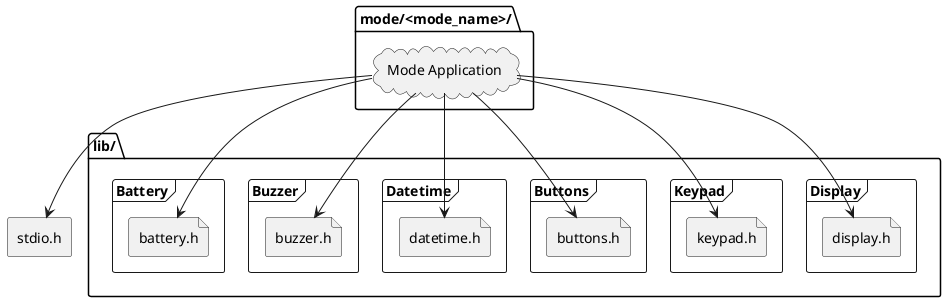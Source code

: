 @startuml library-components
skinparam componentStyle rectangle

' This is the main application.
folder "mode/<mode_name>/" {
    cloud "Mode Application" as powerpic
}


' These are the HAL components.
' They interact with the drivers to provide functionality to "Modes".
folder "lib/" {
    frame "Display" {
        file display.h
    }

    frame "Keypad" {
        file keypad.h
    }

    frame "Buttons" {
        file buttons.h
    }

    frame "Datetime" {
        file datetime.h
    }

    frame "Buzzer" {
        file buzzer.h
    }

    frame "Battery" {
        file battery.h
    }
}

component stdio.h

' Relationships between the main application and the HAL.
powerpic--> display.h
powerpic --> keypad.h
powerpic --> buttons.h
powerpic --> buzzer.h
powerpic --> battery.h
powerpic --> datetime.h
powerpic --> stdio.h
@enduml

@startuml library-drivers
skinparam componentStyle rectangle

' These are the HAL components.
' They interact with the drivers to provide functionality to "Modes".
folder "lib/" {
    frame "Display" {
        file display.h
        file display.c
        display.h <..> display.c
    }

    frame "Keypad" {
        file keypad.h
        file keypad.c
        keypad.h <..> keypad.c
    }

    frame "Buttons" {
        file buttons.h
        file buttons.c
        buttons.h <..> buttons.c
    }

    frame "Datetime" {
        file datetime.h
        file datetime.c
        datetime.h <..> datetime.c
    }

    frame "Buzzer" {
        file buzzer.h
        file buzzer.c
        buzzer.h <..> buzzer.c
    }

    frame "Battery" {
        file battery.h
        file battery.c
        battery.h <..> battery.c
    }
}

' These are our low-level hardware driver components.
' They communicate directly with the hardware control registers.
folder "drivers/" as devicedrivers {
    database "LCD" as lcddriver {
        file lcd.h
    }

    database "GPIO" as gpiodriver {
        file gpio.h
    }

    database "IOC" as iocdriver {
        file ioc.h 
    }

    database "PWM" as pwmdriver {
        file pwm.h
    }

    database "ADC" as adcdriver {
        file adc.h
    }

    database "RTCC" as rtccdriver {
        file rtcc.h
    }
}

' Relationships between the HAL and the device drivers.
display.c --> lcd.h
keypad.c --> ioc.h
keypad.c --> gpio.h
buttons.c --> ioc.h
buzzer.c --> pwm.h
battery.c --> adc.h
datetime.c --> rtcc.h
@enduml